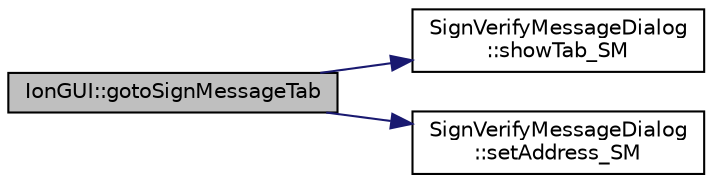 digraph "IonGUI::gotoSignMessageTab"
{
  edge [fontname="Helvetica",fontsize="10",labelfontname="Helvetica",labelfontsize="10"];
  node [fontname="Helvetica",fontsize="10",shape=record];
  rankdir="LR";
  Node378 [label="IonGUI::gotoSignMessageTab",height=0.2,width=0.4,color="black", fillcolor="grey75", style="filled", fontcolor="black"];
  Node378 -> Node379 [color="midnightblue",fontsize="10",style="solid",fontname="Helvetica"];
  Node379 [label="SignVerifyMessageDialog\l::showTab_SM",height=0.2,width=0.4,color="black", fillcolor="white", style="filled",URL="$d1/d26/class_sign_verify_message_dialog.html#a3b06ea85a2640312e0074d8dabce6416"];
  Node378 -> Node380 [color="midnightblue",fontsize="10",style="solid",fontname="Helvetica"];
  Node380 [label="SignVerifyMessageDialog\l::setAddress_SM",height=0.2,width=0.4,color="black", fillcolor="white", style="filled",URL="$d1/d26/class_sign_verify_message_dialog.html#ad676f0afab861bc083670316e9439c65"];
}
